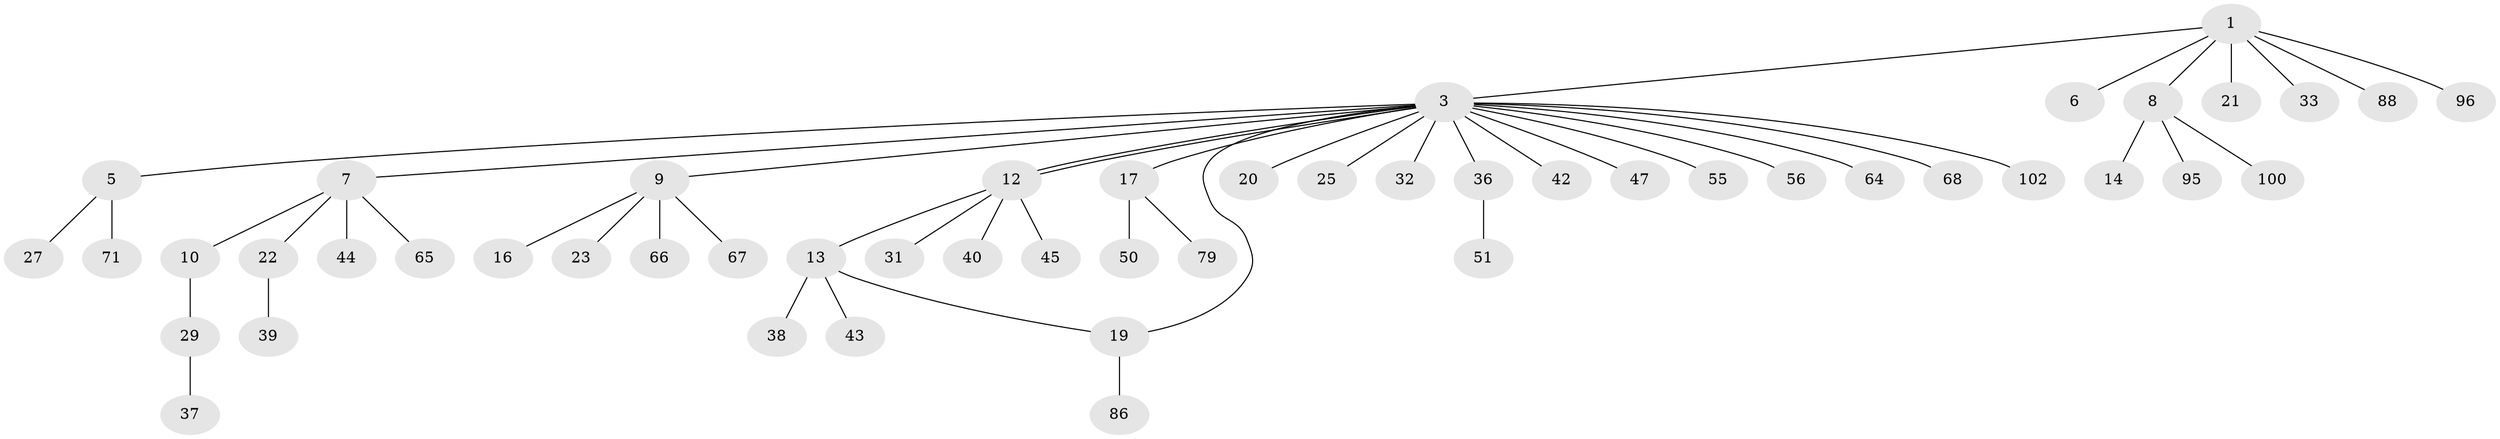 // original degree distribution, {5: 0.0392156862745098, 6: 0.0196078431372549, 17: 0.00980392156862745, 7: 0.00980392156862745, 3: 0.0784313725490196, 1: 0.6372549019607843, 4: 0.049019607843137254, 2: 0.13725490196078433, 9: 0.00980392156862745, 8: 0.00980392156862745}
// Generated by graph-tools (version 1.1) at 2025/14/03/09/25 04:14:38]
// undirected, 51 vertices, 52 edges
graph export_dot {
graph [start="1"]
  node [color=gray90,style=filled];
  1 [super="+2+28+53"];
  3 [super="+24+11+101+49+4+15"];
  5;
  6;
  7;
  8;
  9;
  10 [super="+41"];
  12 [super="+69+85+84"];
  13 [super="+62+80+98+70+18"];
  14 [super="+26"];
  16;
  17;
  19;
  20;
  21;
  22 [super="+30"];
  23;
  25 [super="+73"];
  27;
  29 [super="+74"];
  31 [super="+58+83"];
  32 [super="+60"];
  33;
  36 [super="+46+72"];
  37 [super="+48+54+99+94+59"];
  38;
  39;
  40;
  42;
  43;
  44;
  45;
  47 [super="+78+89+52"];
  50;
  51 [super="+57"];
  55;
  56;
  64;
  65;
  66 [super="+93"];
  67;
  68;
  71 [super="+97"];
  79;
  86;
  88;
  95;
  96;
  100;
  102;
  1 -- 3;
  1 -- 8;
  1 -- 96;
  1 -- 33;
  1 -- 21;
  1 -- 6;
  1 -- 88;
  3 -- 5;
  3 -- 7;
  3 -- 9;
  3 -- 12;
  3 -- 12;
  3 -- 17;
  3 -- 20;
  3 -- 42;
  3 -- 47;
  3 -- 56;
  3 -- 25;
  3 -- 55;
  3 -- 36 [weight=2];
  3 -- 32;
  3 -- 64;
  3 -- 68;
  3 -- 102;
  3 -- 19;
  5 -- 27;
  5 -- 71;
  7 -- 10;
  7 -- 22;
  7 -- 44;
  7 -- 65;
  8 -- 14;
  8 -- 95;
  8 -- 100;
  9 -- 16;
  9 -- 23;
  9 -- 66;
  9 -- 67;
  10 -- 29;
  12 -- 13;
  12 -- 31;
  12 -- 40;
  12 -- 45;
  13 -- 38;
  13 -- 43;
  13 -- 19;
  17 -- 50;
  17 -- 79;
  19 -- 86;
  22 -- 39;
  29 -- 37;
  36 -- 51;
}
